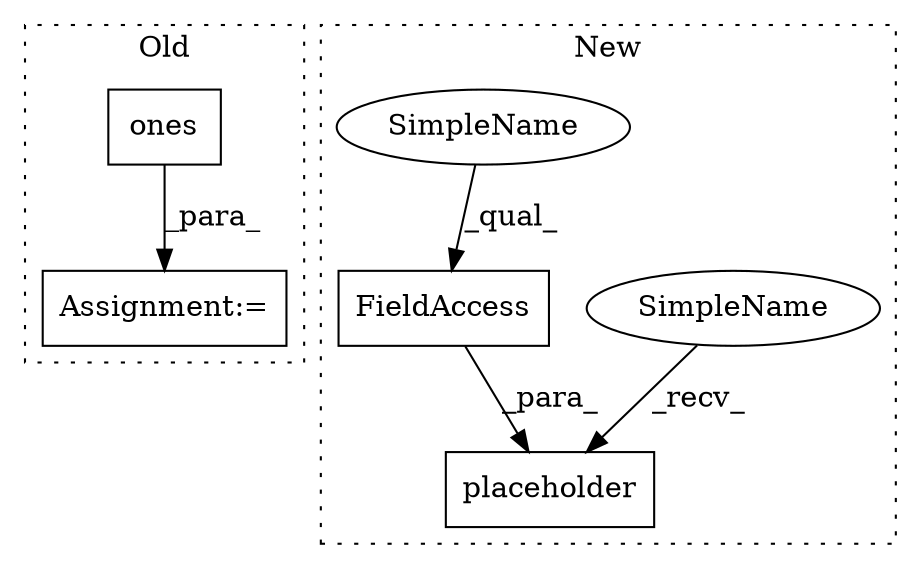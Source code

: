 digraph G {
subgraph cluster0 {
1 [label="ones" a="32" s="3759,3806" l="12,1" shape="box"];
4 [label="Assignment:=" a="7" s="3747" l="1" shape="box"];
label = "Old";
style="dotted";
}
subgraph cluster1 {
2 [label="placeholder" a="32" s="3832,3876" l="12,1" shape="box"];
3 [label="FieldAccess" a="22" s="3844" l="16" shape="box"];
5 [label="SimpleName" a="42" s="3821" l="10" shape="ellipse"];
6 [label="SimpleName" a="42" s="3844" l="10" shape="ellipse"];
label = "New";
style="dotted";
}
1 -> 4 [label="_para_"];
3 -> 2 [label="_para_"];
5 -> 2 [label="_recv_"];
6 -> 3 [label="_qual_"];
}